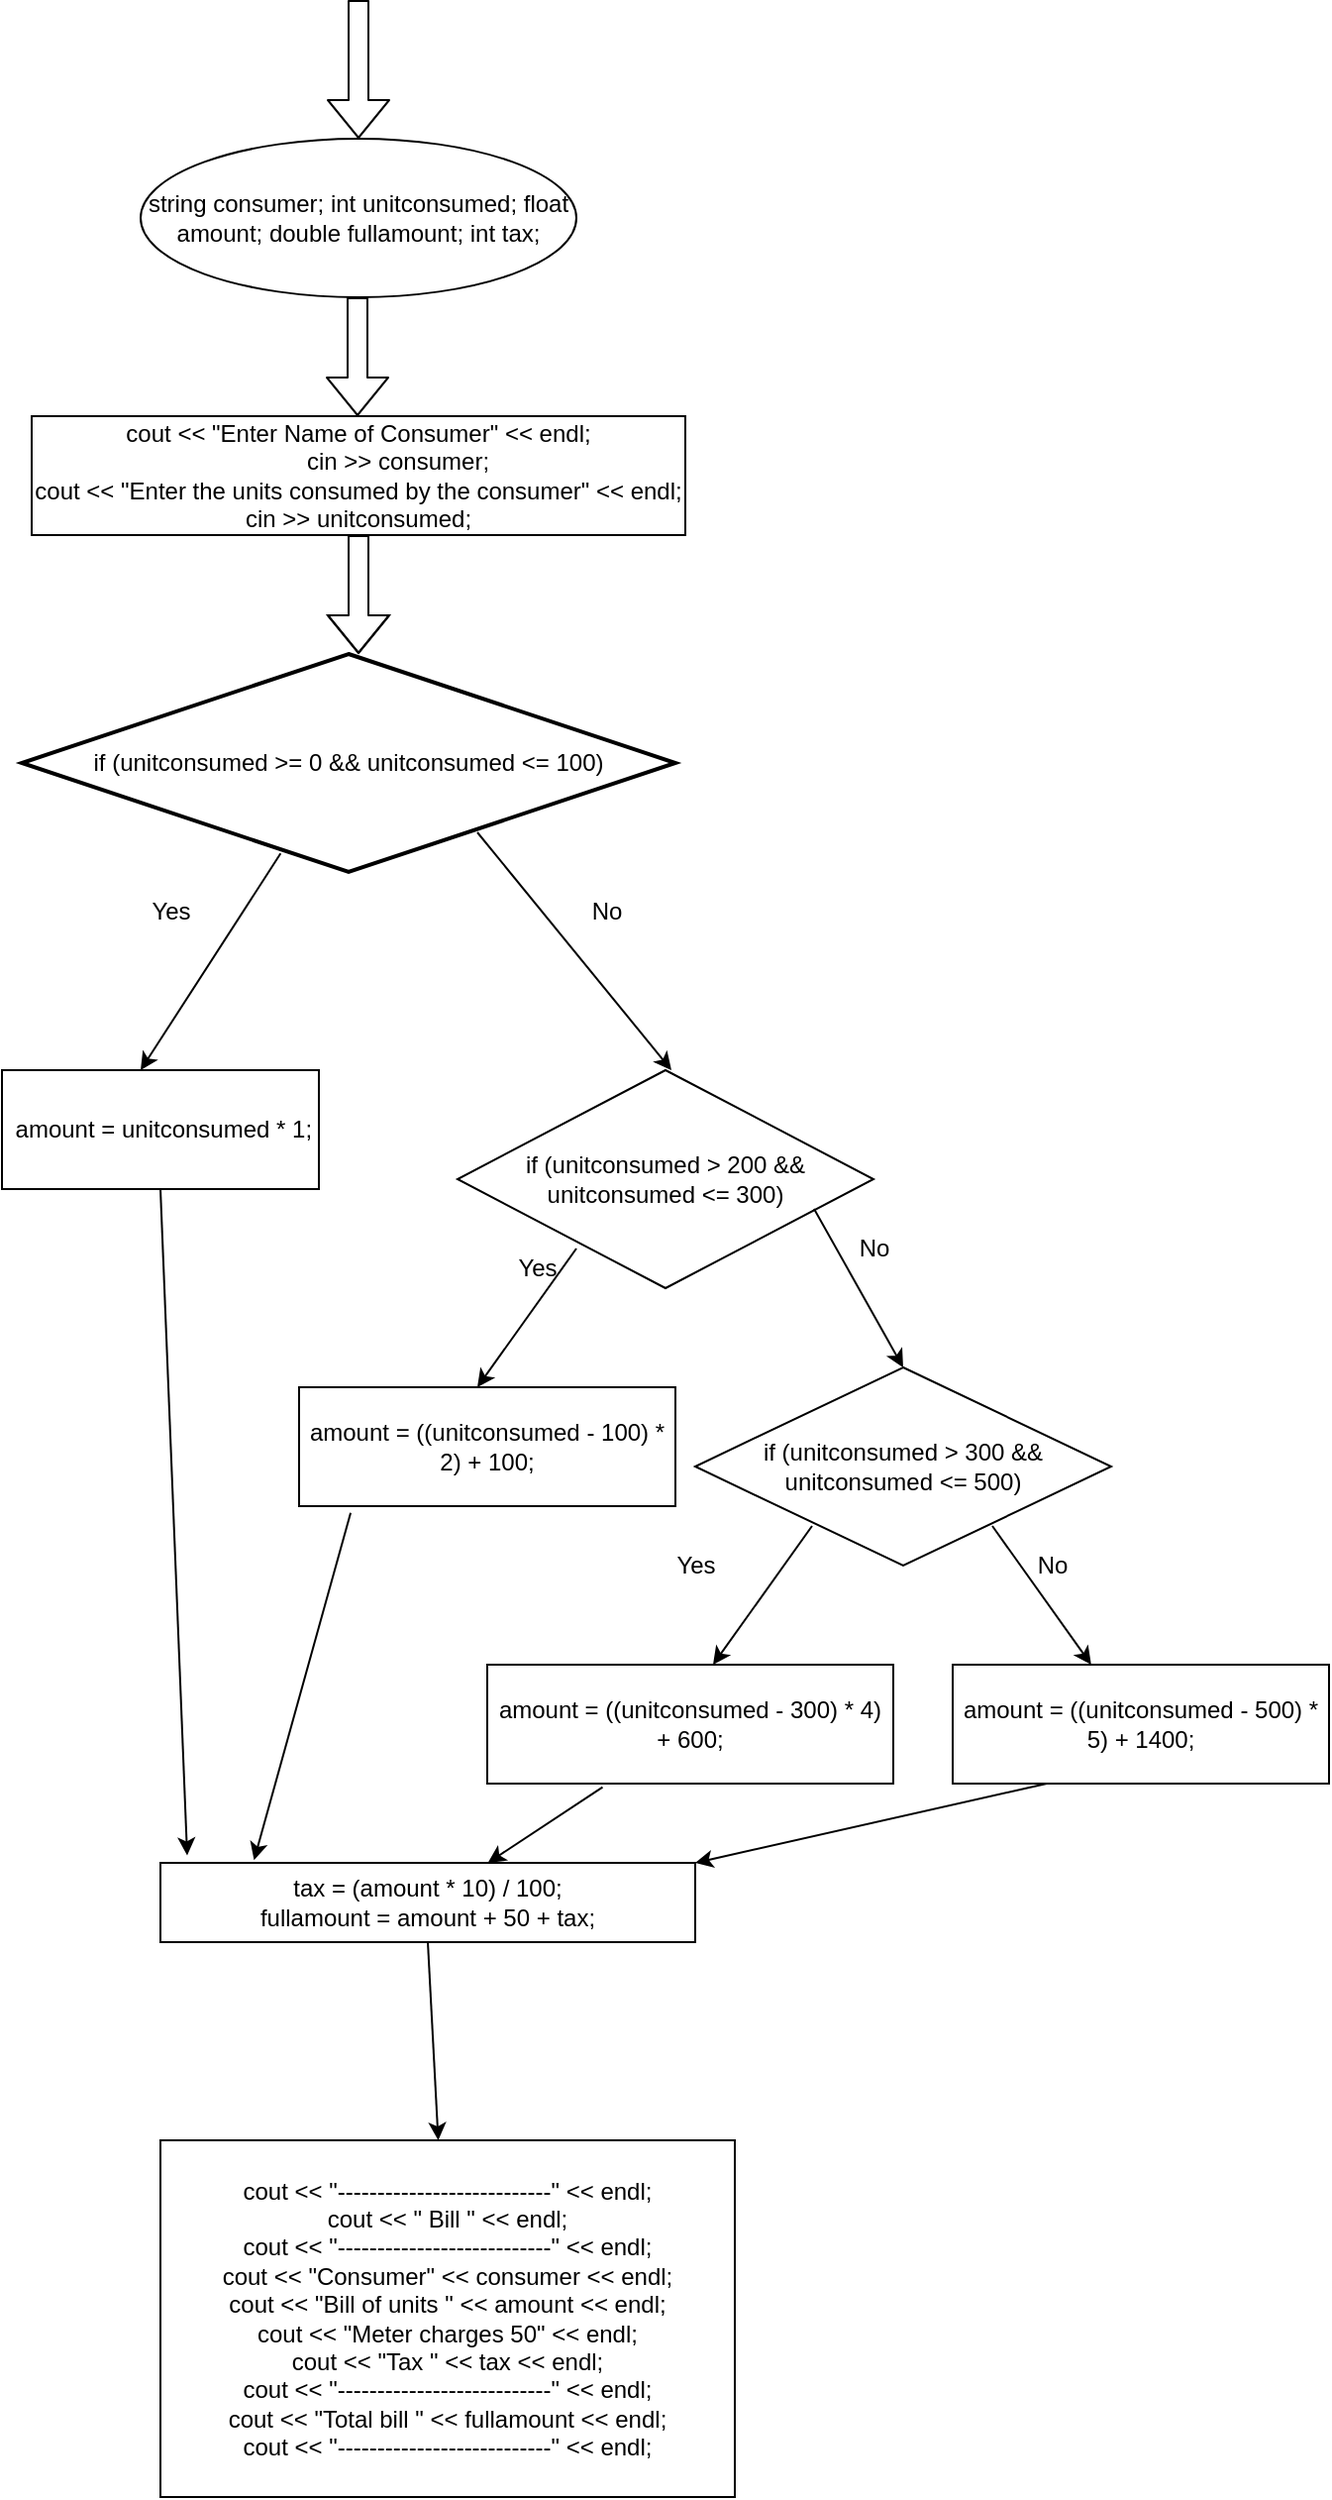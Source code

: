 <mxfile version="14.1.9" type="github">
  <diagram id="C5RBs43oDa-KdzZeNtuy" name="Page-1">
    <mxGraphModel dx="1038" dy="580" grid="1" gridSize="10" guides="1" tooltips="1" connect="1" arrows="1" fold="1" page="1" pageScale="1" pageWidth="827" pageHeight="1169" math="0" shadow="0">
      <root>
        <mxCell id="WIyWlLk6GJQsqaUBKTNV-0" />
        <mxCell id="WIyWlLk6GJQsqaUBKTNV-1" parent="WIyWlLk6GJQsqaUBKTNV-0" />
        <mxCell id="3c2wekHv_8uaUtRBDozU-0" value="" style="shape=flexArrow;endArrow=classic;html=1;" edge="1" parent="WIyWlLk6GJQsqaUBKTNV-1">
          <mxGeometry width="50" height="50" relative="1" as="geometry">
            <mxPoint x="210" y="10" as="sourcePoint" />
            <mxPoint x="210" y="80" as="targetPoint" />
          </mxGeometry>
        </mxCell>
        <mxCell id="3c2wekHv_8uaUtRBDozU-1" value="string consumer;	int unitconsumed;	float amount;	double fullamount;	int tax;" style="ellipse;whiteSpace=wrap;html=1;rounded=1;shadow=0;strokeWidth=1;glass=0;" vertex="1" parent="WIyWlLk6GJQsqaUBKTNV-1">
          <mxGeometry x="100" y="80" width="220" height="80" as="geometry" />
        </mxCell>
        <mxCell id="3c2wekHv_8uaUtRBDozU-4" value="" style="shape=flexArrow;endArrow=classic;html=1;" edge="1" parent="WIyWlLk6GJQsqaUBKTNV-1">
          <mxGeometry width="50" height="50" relative="1" as="geometry">
            <mxPoint x="209.5" y="160" as="sourcePoint" />
            <mxPoint x="209.5" y="220" as="targetPoint" />
          </mxGeometry>
        </mxCell>
        <mxCell id="3c2wekHv_8uaUtRBDozU-6" value="cout &amp;lt;&amp;lt; &quot;Enter Name of Consumer&quot; &amp;lt;&amp;lt; endl;	&lt;br&gt;&amp;nbsp; &amp;nbsp; &amp;nbsp; &amp;nbsp; &amp;nbsp; &amp;nbsp; cin &amp;gt;&amp;gt; consumer;	&lt;br&gt;cout &amp;lt;&amp;lt; &quot;Enter the units consumed by the consumer&quot; &amp;lt;&amp;lt; endl;	cin &amp;gt;&amp;gt; unitconsumed;" style="rounded=0;whiteSpace=wrap;html=1;" vertex="1" parent="WIyWlLk6GJQsqaUBKTNV-1">
          <mxGeometry x="45" y="220" width="330" height="60" as="geometry" />
        </mxCell>
        <mxCell id="3c2wekHv_8uaUtRBDozU-7" value="" style="shape=flexArrow;endArrow=classic;html=1;" edge="1" parent="WIyWlLk6GJQsqaUBKTNV-1">
          <mxGeometry width="50" height="50" relative="1" as="geometry">
            <mxPoint x="210" y="280" as="sourcePoint" />
            <mxPoint x="210" y="340" as="targetPoint" />
            <Array as="points">
              <mxPoint x="210" y="310" />
            </Array>
          </mxGeometry>
        </mxCell>
        <mxCell id="3c2wekHv_8uaUtRBDozU-9" value="if (unitconsumed &amp;gt;= 0 &amp;amp;&amp;amp; unitconsumed &amp;lt;= 100)	&lt;br&gt;" style="strokeWidth=2;html=1;shape=mxgraph.flowchart.decision;whiteSpace=wrap;" vertex="1" parent="WIyWlLk6GJQsqaUBKTNV-1">
          <mxGeometry x="40" y="340" width="330" height="110" as="geometry" />
        </mxCell>
        <mxCell id="3c2wekHv_8uaUtRBDozU-10" value="" style="endArrow=classic;html=1;exitX=0.396;exitY=0.915;exitDx=0;exitDy=0;exitPerimeter=0;" edge="1" parent="WIyWlLk6GJQsqaUBKTNV-1" source="3c2wekHv_8uaUtRBDozU-9">
          <mxGeometry width="50" height="50" relative="1" as="geometry">
            <mxPoint x="160" y="460" as="sourcePoint" />
            <mxPoint x="100" y="550" as="targetPoint" />
          </mxGeometry>
        </mxCell>
        <mxCell id="3c2wekHv_8uaUtRBDozU-11" value="&lt;span&gt;&amp;nbsp;amount = unitconsumed * 1;&lt;/span&gt;" style="rounded=0;whiteSpace=wrap;html=1;" vertex="1" parent="WIyWlLk6GJQsqaUBKTNV-1">
          <mxGeometry x="30" y="550" width="160" height="60" as="geometry" />
        </mxCell>
        <mxCell id="3c2wekHv_8uaUtRBDozU-12" value="Yes" style="text;html=1;align=center;verticalAlign=middle;resizable=0;points=[];autosize=1;" vertex="1" parent="WIyWlLk6GJQsqaUBKTNV-1">
          <mxGeometry x="100" y="460" width="30" height="20" as="geometry" />
        </mxCell>
        <mxCell id="3c2wekHv_8uaUtRBDozU-13" value="" style="endArrow=classic;html=1;" edge="1" parent="WIyWlLk6GJQsqaUBKTNV-1">
          <mxGeometry width="50" height="50" relative="1" as="geometry">
            <mxPoint x="270" y="430" as="sourcePoint" />
            <mxPoint x="368" y="550" as="targetPoint" />
          </mxGeometry>
        </mxCell>
        <mxCell id="3c2wekHv_8uaUtRBDozU-15" value="if (unitconsumed &gt; 200 &amp;&amp; unitconsumed &lt;= 300)" style="rhombus;whiteSpace=wrap;html=1;" vertex="1" parent="WIyWlLk6GJQsqaUBKTNV-1">
          <mxGeometry x="260" y="550" width="210" height="110" as="geometry" />
        </mxCell>
        <mxCell id="3c2wekHv_8uaUtRBDozU-16" value="No" style="text;html=1;align=center;verticalAlign=middle;resizable=0;points=[];autosize=1;" vertex="1" parent="WIyWlLk6GJQsqaUBKTNV-1">
          <mxGeometry x="320" y="460" width="30" height="20" as="geometry" />
        </mxCell>
        <mxCell id="3c2wekHv_8uaUtRBDozU-18" value="" style="endArrow=classic;html=1;" edge="1" parent="WIyWlLk6GJQsqaUBKTNV-1">
          <mxGeometry width="50" height="50" relative="1" as="geometry">
            <mxPoint x="320" y="640" as="sourcePoint" />
            <mxPoint x="270" y="710" as="targetPoint" />
          </mxGeometry>
        </mxCell>
        <mxCell id="3c2wekHv_8uaUtRBDozU-19" value="" style="endArrow=classic;html=1;" edge="1" parent="WIyWlLk6GJQsqaUBKTNV-1">
          <mxGeometry width="50" height="50" relative="1" as="geometry">
            <mxPoint x="440" y="620" as="sourcePoint" />
            <mxPoint x="485" y="700" as="targetPoint" />
          </mxGeometry>
        </mxCell>
        <mxCell id="3c2wekHv_8uaUtRBDozU-20" value="Yes" style="text;html=1;align=center;verticalAlign=middle;resizable=0;points=[];autosize=1;" vertex="1" parent="WIyWlLk6GJQsqaUBKTNV-1">
          <mxGeometry x="285" y="640" width="30" height="20" as="geometry" />
        </mxCell>
        <mxCell id="3c2wekHv_8uaUtRBDozU-21" value="No" style="text;html=1;align=center;verticalAlign=middle;resizable=0;points=[];autosize=1;" vertex="1" parent="WIyWlLk6GJQsqaUBKTNV-1">
          <mxGeometry x="455" y="630" width="30" height="20" as="geometry" />
        </mxCell>
        <mxCell id="3c2wekHv_8uaUtRBDozU-22" value="amount = ((unitconsumed - 100) * 2) + 100;" style="whiteSpace=wrap;html=1;" vertex="1" parent="WIyWlLk6GJQsqaUBKTNV-1">
          <mxGeometry x="180" y="710" width="190" height="60" as="geometry" />
        </mxCell>
        <mxCell id="3c2wekHv_8uaUtRBDozU-23" value="if (unitconsumed &amp;gt; 300 &amp;amp;&amp;amp; unitconsumed &amp;lt;= 500)" style="rhombus;whiteSpace=wrap;html=1;" vertex="1" parent="WIyWlLk6GJQsqaUBKTNV-1">
          <mxGeometry x="380" y="700" width="210" height="100" as="geometry" />
        </mxCell>
        <mxCell id="3c2wekHv_8uaUtRBDozU-24" value="" style="endArrow=classic;html=1;" edge="1" parent="WIyWlLk6GJQsqaUBKTNV-1">
          <mxGeometry width="50" height="50" relative="1" as="geometry">
            <mxPoint x="439" y="780" as="sourcePoint" />
            <mxPoint x="389" y="850" as="targetPoint" />
          </mxGeometry>
        </mxCell>
        <mxCell id="3c2wekHv_8uaUtRBDozU-25" value="Yes" style="text;html=1;align=center;verticalAlign=middle;resizable=0;points=[];autosize=1;" vertex="1" parent="WIyWlLk6GJQsqaUBKTNV-1">
          <mxGeometry x="365" y="790" width="30" height="20" as="geometry" />
        </mxCell>
        <mxCell id="3c2wekHv_8uaUtRBDozU-26" value="amount = ((unitconsumed - 300) * 4) + 600;" style="rounded=0;whiteSpace=wrap;html=1;" vertex="1" parent="WIyWlLk6GJQsqaUBKTNV-1">
          <mxGeometry x="275" y="850" width="205" height="60" as="geometry" />
        </mxCell>
        <mxCell id="3c2wekHv_8uaUtRBDozU-27" value="" style="endArrow=classic;html=1;entryX=0.333;entryY=0.2;entryDx=0;entryDy=0;entryPerimeter=0;" edge="1" parent="WIyWlLk6GJQsqaUBKTNV-1">
          <mxGeometry width="50" height="50" relative="1" as="geometry">
            <mxPoint x="530" y="780" as="sourcePoint" />
            <mxPoint x="579.93" y="850" as="targetPoint" />
          </mxGeometry>
        </mxCell>
        <mxCell id="3c2wekHv_8uaUtRBDozU-29" value="No" style="text;html=1;align=center;verticalAlign=middle;resizable=0;points=[];autosize=1;" vertex="1" parent="WIyWlLk6GJQsqaUBKTNV-1">
          <mxGeometry x="545" y="790" width="30" height="20" as="geometry" />
        </mxCell>
        <mxCell id="3c2wekHv_8uaUtRBDozU-30" value="amount = ((unitconsumed - 500) * 5) + 1400;" style="rounded=0;whiteSpace=wrap;html=1;" vertex="1" parent="WIyWlLk6GJQsqaUBKTNV-1">
          <mxGeometry x="510" y="850" width="190" height="60" as="geometry" />
        </mxCell>
        <mxCell id="3c2wekHv_8uaUtRBDozU-32" value="&lt;div&gt;tax = (amount * 10) / 100;&lt;/div&gt;&lt;div&gt;&lt;span&gt;	&lt;/span&gt;fullamount = amount + 50 + tax;&lt;/div&gt;" style="rounded=0;whiteSpace=wrap;html=1;" vertex="1" parent="WIyWlLk6GJQsqaUBKTNV-1">
          <mxGeometry x="110" y="950" width="270" height="40" as="geometry" />
        </mxCell>
        <mxCell id="3c2wekHv_8uaUtRBDozU-33" value="" style="endArrow=classic;html=1;exitX=0.5;exitY=1;exitDx=0;exitDy=0;entryX=0.05;entryY=-0.095;entryDx=0;entryDy=0;entryPerimeter=0;" edge="1" parent="WIyWlLk6GJQsqaUBKTNV-1" source="3c2wekHv_8uaUtRBDozU-11" target="3c2wekHv_8uaUtRBDozU-32">
          <mxGeometry width="50" height="50" relative="1" as="geometry">
            <mxPoint x="80" y="690" as="sourcePoint" />
            <mxPoint x="220" y="920" as="targetPoint" />
          </mxGeometry>
        </mxCell>
        <mxCell id="3c2wekHv_8uaUtRBDozU-34" value="" style="endArrow=classic;html=1;entryX=0.175;entryY=-0.035;entryDx=0;entryDy=0;entryPerimeter=0;exitX=0.137;exitY=1.057;exitDx=0;exitDy=0;exitPerimeter=0;" edge="1" parent="WIyWlLk6GJQsqaUBKTNV-1" source="3c2wekHv_8uaUtRBDozU-22" target="3c2wekHv_8uaUtRBDozU-32">
          <mxGeometry width="50" height="50" relative="1" as="geometry">
            <mxPoint x="390" y="900" as="sourcePoint" />
            <mxPoint x="440" y="850" as="targetPoint" />
          </mxGeometry>
        </mxCell>
        <mxCell id="3c2wekHv_8uaUtRBDozU-35" value="" style="endArrow=classic;html=1;exitX=0.284;exitY=1.03;exitDx=0;exitDy=0;exitPerimeter=0;" edge="1" parent="WIyWlLk6GJQsqaUBKTNV-1" source="3c2wekHv_8uaUtRBDozU-26" target="3c2wekHv_8uaUtRBDozU-32">
          <mxGeometry width="50" height="50" relative="1" as="geometry">
            <mxPoint x="390" y="900" as="sourcePoint" />
            <mxPoint x="440" y="850" as="targetPoint" />
          </mxGeometry>
        </mxCell>
        <mxCell id="3c2wekHv_8uaUtRBDozU-36" value="" style="endArrow=classic;html=1;entryX=1;entryY=0;entryDx=0;entryDy=0;exitX=0.25;exitY=1;exitDx=0;exitDy=0;" edge="1" parent="WIyWlLk6GJQsqaUBKTNV-1" source="3c2wekHv_8uaUtRBDozU-30" target="3c2wekHv_8uaUtRBDozU-32">
          <mxGeometry width="50" height="50" relative="1" as="geometry">
            <mxPoint x="390" y="900" as="sourcePoint" />
            <mxPoint x="440" y="850" as="targetPoint" />
          </mxGeometry>
        </mxCell>
        <mxCell id="3c2wekHv_8uaUtRBDozU-37" value="" style="endArrow=classic;html=1;exitX=0.5;exitY=1;exitDx=0;exitDy=0;" edge="1" parent="WIyWlLk6GJQsqaUBKTNV-1" source="3c2wekHv_8uaUtRBDozU-32" target="3c2wekHv_8uaUtRBDozU-38">
          <mxGeometry width="50" height="50" relative="1" as="geometry">
            <mxPoint x="390" y="900" as="sourcePoint" />
            <mxPoint x="245" y="1080" as="targetPoint" />
          </mxGeometry>
        </mxCell>
        <mxCell id="3c2wekHv_8uaUtRBDozU-38" value="&lt;div&gt;cout &amp;lt;&amp;lt; &quot;---------------------------&quot; &amp;lt;&amp;lt; endl;&lt;/div&gt;&lt;div&gt;&lt;span&gt;	&lt;/span&gt;cout &amp;lt;&amp;lt; &quot; Bill &quot; &amp;lt;&amp;lt; endl;&lt;/div&gt;&lt;div&gt;&lt;span&gt;	&lt;/span&gt;cout &amp;lt;&amp;lt; &quot;---------------------------&quot; &amp;lt;&amp;lt; endl;&lt;/div&gt;&lt;div&gt;&lt;span&gt;	&lt;/span&gt;cout &amp;lt;&amp;lt; &quot;Consumer&quot; &amp;lt;&amp;lt; consumer &amp;lt;&amp;lt; endl;&lt;/div&gt;&lt;div&gt;&lt;span&gt;	&lt;/span&gt;cout &amp;lt;&amp;lt; &quot;Bill of units &quot; &amp;lt;&amp;lt; amount &amp;lt;&amp;lt; endl;&lt;/div&gt;&lt;div&gt;&lt;span&gt;	&lt;/span&gt;cout &amp;lt;&amp;lt; &quot;Meter charges 50&quot; &amp;lt;&amp;lt; endl;&lt;/div&gt;&lt;div&gt;&lt;span&gt;	&lt;/span&gt;cout &amp;lt;&amp;lt; &quot;Tax &quot; &amp;lt;&amp;lt; tax &amp;lt;&amp;lt; endl;&lt;/div&gt;&lt;div&gt;&lt;span&gt;	&lt;/span&gt;cout &amp;lt;&amp;lt; &quot;---------------------------&quot; &amp;lt;&amp;lt; endl;&lt;/div&gt;&lt;div&gt;&lt;span&gt;	&lt;/span&gt;cout &amp;lt;&amp;lt; &quot;Total bill &quot; &amp;lt;&amp;lt; fullamount &amp;lt;&amp;lt; endl;&lt;/div&gt;&lt;div&gt;&lt;span&gt;	&lt;/span&gt;cout &amp;lt;&amp;lt; &quot;---------------------------&quot; &amp;lt;&amp;lt; endl;&lt;/div&gt;" style="rounded=0;whiteSpace=wrap;html=1;" vertex="1" parent="WIyWlLk6GJQsqaUBKTNV-1">
          <mxGeometry x="110" y="1090" width="290" height="180" as="geometry" />
        </mxCell>
      </root>
    </mxGraphModel>
  </diagram>
</mxfile>
